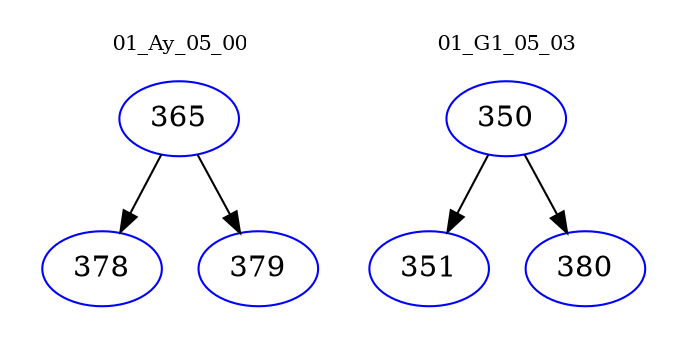 digraph{
subgraph cluster_0 {
color = white
label = "01_Ay_05_00";
fontsize=10;
T0_365 [label="365", color="blue"]
T0_365 -> T0_378 [color="black"]
T0_378 [label="378", color="blue"]
T0_365 -> T0_379 [color="black"]
T0_379 [label="379", color="blue"]
}
subgraph cluster_1 {
color = white
label = "01_G1_05_03";
fontsize=10;
T1_350 [label="350", color="blue"]
T1_350 -> T1_351 [color="black"]
T1_351 [label="351", color="blue"]
T1_350 -> T1_380 [color="black"]
T1_380 [label="380", color="blue"]
}
}
